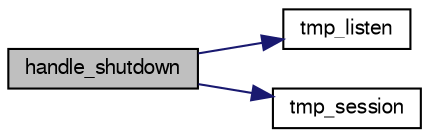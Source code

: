 digraph G
{
  bgcolor="transparent";
  edge [fontname="FreeSans",fontsize="10",labelfontname="FreeSans",labelfontsize="10"];
  node [fontname="FreeSans",fontsize="10",shape=record];
  rankdir=LR;
  Node1 [label="handle_shutdown",height=0.2,width=0.4,color="black", fillcolor="grey75", style="filled" fontcolor="black"];
  Node1 -> Node2 [color="midnightblue",fontsize="10",style="solid",fontname="FreeSans"];
  Node2 [label="tmp_listen",height=0.2,width=0.4,color="black",URL="$tmp_8h.html#a353652186fc16daaddb7cfc9e13c111a"];
  Node1 -> Node3 [color="midnightblue",fontsize="10",style="solid",fontname="FreeSans"];
  Node3 [label="tmp_session",height=0.2,width=0.4,color="black",URL="$tmp_8h.html#a580c729deca8991247f8cfd9c36b51e3"];
}
